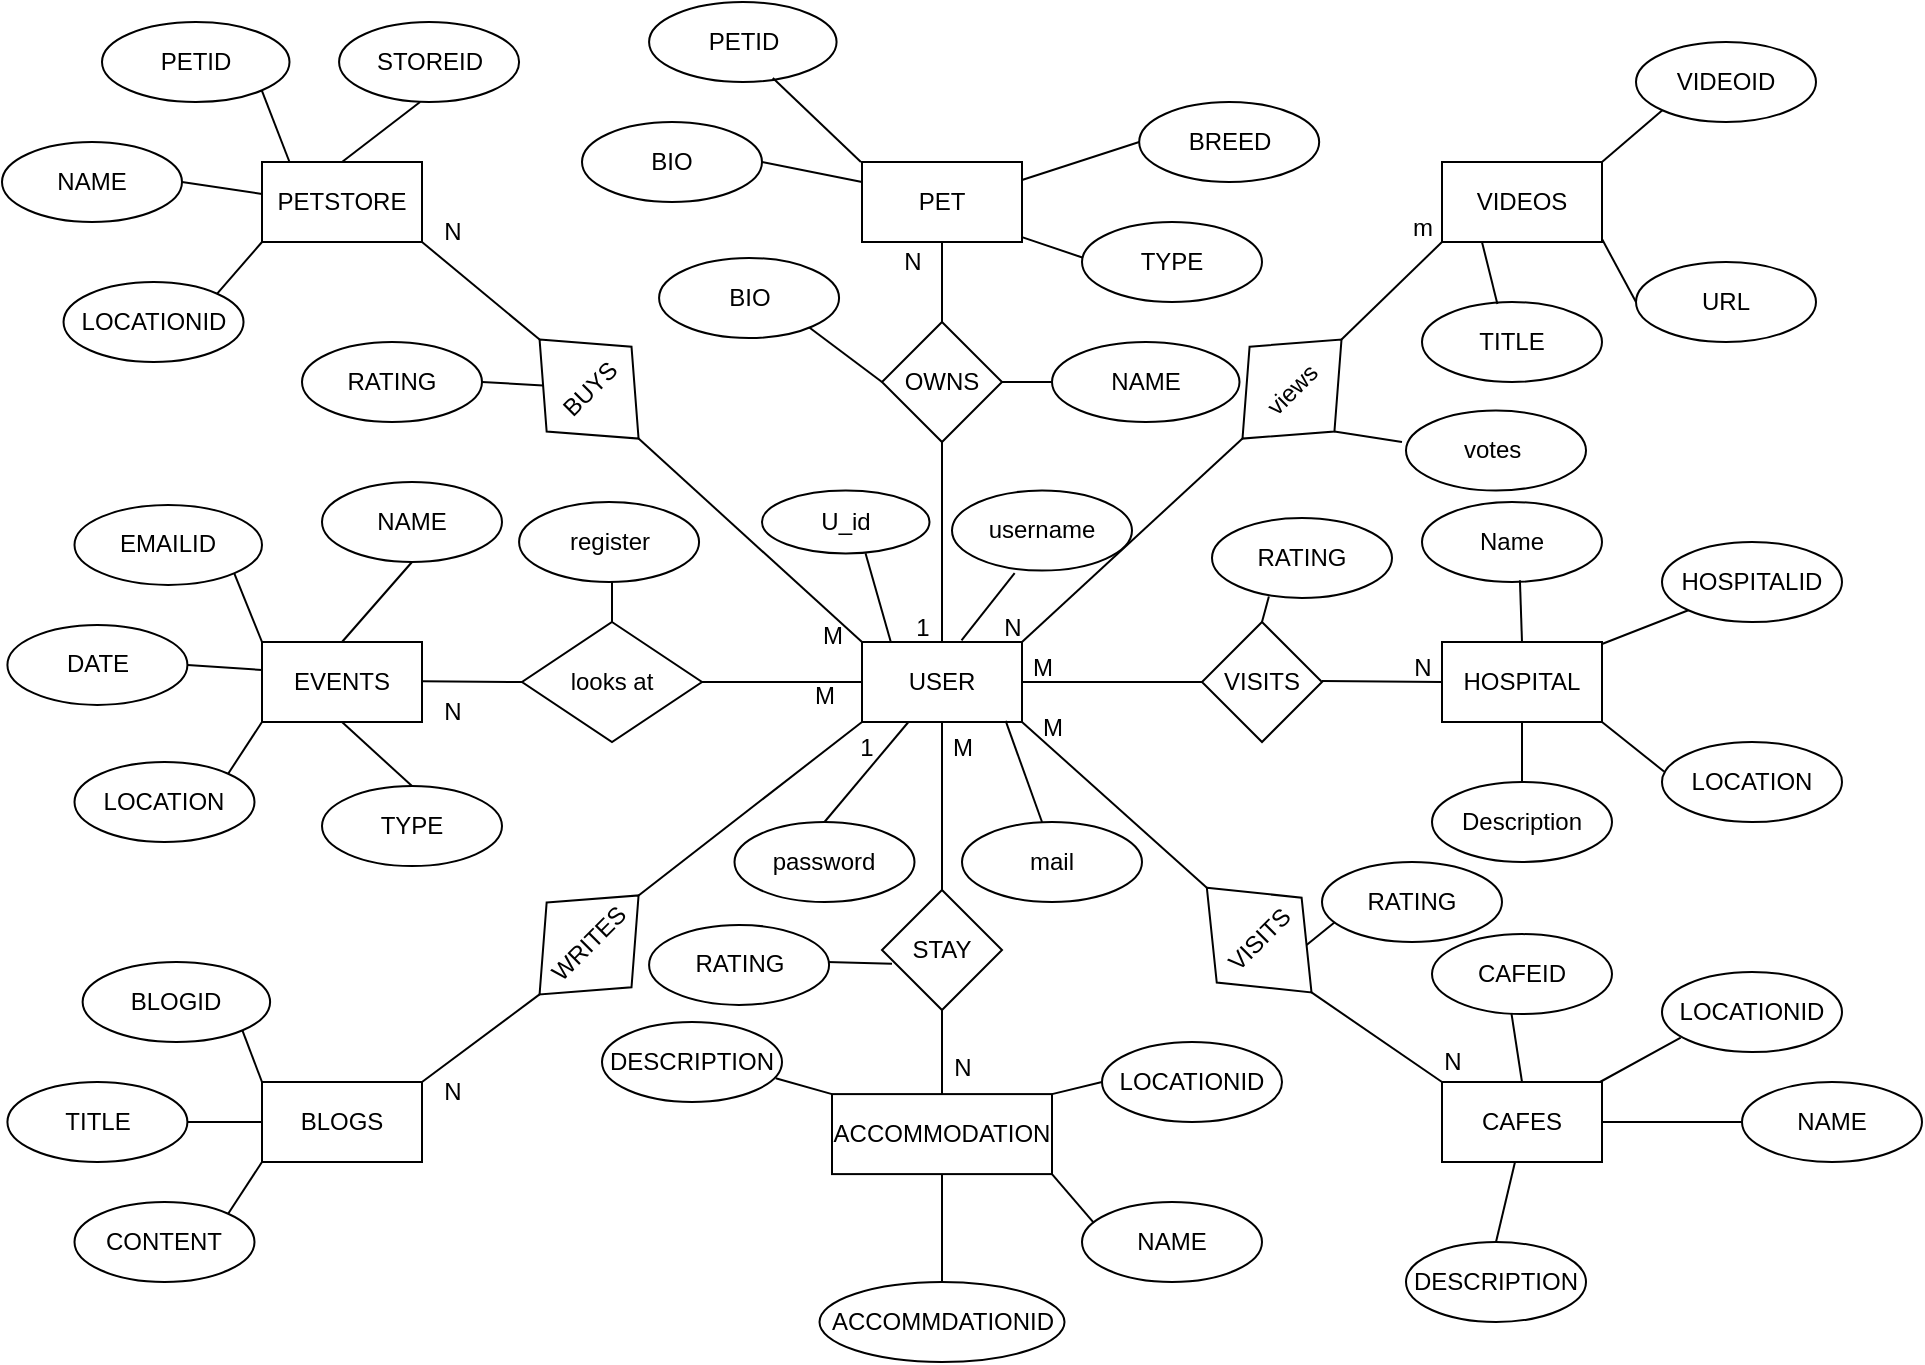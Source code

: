 <mxfile version="23.0.2" type="device">
  <diagram name="Page-1" id="FkYoSr1TKQ3hoMXSStE2">
    <mxGraphModel dx="1290" dy="621" grid="1" gridSize="10" guides="1" tooltips="1" connect="1" arrows="1" fold="1" page="1" pageScale="1" pageWidth="827" pageHeight="1169" math="0" shadow="0">
      <root>
        <mxCell id="0" />
        <mxCell id="1" parent="0" />
        <mxCell id="-RTT7aDzXiRl8rfxtxoK-1" value="USER" style="rounded=0;whiteSpace=wrap;html=1;" parent="1" vertex="1">
          <mxGeometry x="440" y="400" width="80" height="40" as="geometry" />
        </mxCell>
        <mxCell id="2adWbE0rUEFOMJ6LFM2F-12" value="OWNS" style="rhombus;whiteSpace=wrap;html=1;" parent="1" vertex="1">
          <mxGeometry x="450" y="240" width="60" height="60" as="geometry" />
        </mxCell>
        <mxCell id="2adWbE0rUEFOMJ6LFM2F-13" value="views" style="rhombus;whiteSpace=wrap;html=1;rotation=-45;" parent="1" vertex="1">
          <mxGeometry x="620" y="243.54" width="70" height="60" as="geometry" />
        </mxCell>
        <mxCell id="2adWbE0rUEFOMJ6LFM2F-14" value="looks at" style="rhombus;whiteSpace=wrap;html=1;" parent="1" vertex="1">
          <mxGeometry x="270" y="390" width="90" height="60" as="geometry" />
        </mxCell>
        <mxCell id="2adWbE0rUEFOMJ6LFM2F-15" value="STAY" style="rhombus;whiteSpace=wrap;html=1;" parent="1" vertex="1">
          <mxGeometry x="450" y="524" width="60" height="60" as="geometry" />
        </mxCell>
        <mxCell id="2adWbE0rUEFOMJ6LFM2F-16" value="VISITS" style="rhombus;whiteSpace=wrap;html=1;" parent="1" vertex="1">
          <mxGeometry x="610" y="390" width="60" height="60" as="geometry" />
        </mxCell>
        <mxCell id="2adWbE0rUEFOMJ6LFM2F-17" value="WRITES" style="rhombus;whiteSpace=wrap;html=1;rotation=-45;" parent="1" vertex="1">
          <mxGeometry x="268.54" y="521.46" width="70" height="60" as="geometry" />
        </mxCell>
        <mxCell id="2adWbE0rUEFOMJ6LFM2F-18" value="BUYS" style="rhombus;whiteSpace=wrap;html=1;rotation=-45;" parent="1" vertex="1">
          <mxGeometry x="273.54" y="238.54" width="60" height="70" as="geometry" />
        </mxCell>
        <mxCell id="2adWbE0rUEFOMJ6LFM2F-19" value="VISITS" style="rhombus;whiteSpace=wrap;html=1;rotation=-45;" parent="1" vertex="1">
          <mxGeometry x="608.59" y="512.05" width="60" height="74" as="geometry" />
        </mxCell>
        <mxCell id="2adWbE0rUEFOMJ6LFM2F-20" value="EVENTS" style="rounded=0;whiteSpace=wrap;html=1;" parent="1" vertex="1">
          <mxGeometry x="140" y="400" width="80" height="40" as="geometry" />
        </mxCell>
        <mxCell id="2adWbE0rUEFOMJ6LFM2F-21" value="PETSTORE" style="rounded=0;whiteSpace=wrap;html=1;" parent="1" vertex="1">
          <mxGeometry x="140" y="160" width="80" height="40" as="geometry" />
        </mxCell>
        <mxCell id="2adWbE0rUEFOMJ6LFM2F-22" value="PET" style="rounded=0;whiteSpace=wrap;html=1;" parent="1" vertex="1">
          <mxGeometry x="440" y="160" width="80" height="40" as="geometry" />
        </mxCell>
        <mxCell id="2adWbE0rUEFOMJ6LFM2F-23" value="ACCOMMODATION" style="rounded=0;whiteSpace=wrap;html=1;" parent="1" vertex="1">
          <mxGeometry x="425" y="626.05" width="110" height="40" as="geometry" />
        </mxCell>
        <mxCell id="2adWbE0rUEFOMJ6LFM2F-24" value="CAFES" style="rounded=0;whiteSpace=wrap;html=1;" parent="1" vertex="1">
          <mxGeometry x="730" y="620" width="80" height="40" as="geometry" />
        </mxCell>
        <mxCell id="2adWbE0rUEFOMJ6LFM2F-25" value="HOSPITAL" style="rounded=0;whiteSpace=wrap;html=1;" parent="1" vertex="1">
          <mxGeometry x="730" y="400" width="80" height="40" as="geometry" />
        </mxCell>
        <mxCell id="2adWbE0rUEFOMJ6LFM2F-26" value="VIDEOS" style="rounded=0;whiteSpace=wrap;html=1;" parent="1" vertex="1">
          <mxGeometry x="730" y="160" width="80" height="40" as="geometry" />
        </mxCell>
        <mxCell id="2adWbE0rUEFOMJ6LFM2F-27" value="BLOGS" style="rounded=0;whiteSpace=wrap;html=1;" parent="1" vertex="1">
          <mxGeometry x="140" y="620" width="80" height="40" as="geometry" />
        </mxCell>
        <mxCell id="2adWbE0rUEFOMJ6LFM2F-28" value="" style="endArrow=none;html=1;rounded=0;entryX=0;entryY=0.5;entryDx=0;entryDy=0;" parent="1" target="2adWbE0rUEFOMJ6LFM2F-16" edge="1">
          <mxGeometry width="50" height="50" relative="1" as="geometry">
            <mxPoint x="520" y="420" as="sourcePoint" />
            <mxPoint x="570" y="370" as="targetPoint" />
          </mxGeometry>
        </mxCell>
        <mxCell id="2adWbE0rUEFOMJ6LFM2F-30" value="" style="endArrow=none;html=1;rounded=0;" parent="1" edge="1">
          <mxGeometry width="50" height="50" relative="1" as="geometry">
            <mxPoint x="670" y="419.52" as="sourcePoint" />
            <mxPoint x="730" y="420" as="targetPoint" />
          </mxGeometry>
        </mxCell>
        <mxCell id="2adWbE0rUEFOMJ6LFM2F-31" value="" style="endArrow=none;html=1;rounded=0;entryX=0.5;entryY=0;entryDx=0;entryDy=0;exitX=1;exitY=1;exitDx=0;exitDy=0;" parent="1" source="-RTT7aDzXiRl8rfxtxoK-1" target="2adWbE0rUEFOMJ6LFM2F-19" edge="1">
          <mxGeometry width="50" height="50" relative="1" as="geometry">
            <mxPoint x="540" y="440" as="sourcePoint" />
            <mxPoint x="630" y="440" as="targetPoint" />
          </mxGeometry>
        </mxCell>
        <mxCell id="2adWbE0rUEFOMJ6LFM2F-32" value="" style="endArrow=none;html=1;rounded=0;entryX=0;entryY=1;entryDx=0;entryDy=0;exitX=1;exitY=0.5;exitDx=0;exitDy=0;" parent="1" source="2adWbE0rUEFOMJ6LFM2F-17" target="-RTT7aDzXiRl8rfxtxoK-1" edge="1">
          <mxGeometry width="50" height="50" relative="1" as="geometry">
            <mxPoint x="369" y="440" as="sourcePoint" />
            <mxPoint x="459" y="440" as="targetPoint" />
          </mxGeometry>
        </mxCell>
        <mxCell id="2adWbE0rUEFOMJ6LFM2F-33" value="" style="endArrow=none;html=1;rounded=0;entryX=0.5;entryY=1;entryDx=0;entryDy=0;exitX=0.5;exitY=0;exitDx=0;exitDy=0;" parent="1" source="2adWbE0rUEFOMJ6LFM2F-15" target="-RTT7aDzXiRl8rfxtxoK-1" edge="1">
          <mxGeometry width="50" height="50" relative="1" as="geometry">
            <mxPoint x="450" y="480" as="sourcePoint" />
            <mxPoint x="540" y="480" as="targetPoint" />
          </mxGeometry>
        </mxCell>
        <mxCell id="2adWbE0rUEFOMJ6LFM2F-34" value="" style="endArrow=none;html=1;rounded=0;entryX=0;entryY=0.5;entryDx=0;entryDy=0;" parent="1" target="2adWbE0rUEFOMJ6LFM2F-13" edge="1">
          <mxGeometry width="50" height="50" relative="1" as="geometry">
            <mxPoint x="520" y="400" as="sourcePoint" />
            <mxPoint x="610" y="400" as="targetPoint" />
          </mxGeometry>
        </mxCell>
        <mxCell id="2adWbE0rUEFOMJ6LFM2F-35" value="" style="endArrow=none;html=1;rounded=0;entryX=0;entryY=0;entryDx=0;entryDy=0;exitX=0.5;exitY=1;exitDx=0;exitDy=0;" parent="1" source="2adWbE0rUEFOMJ6LFM2F-18" target="-RTT7aDzXiRl8rfxtxoK-1" edge="1">
          <mxGeometry width="50" height="50" relative="1" as="geometry">
            <mxPoint x="324" y="300" as="sourcePoint" />
            <mxPoint x="414" y="300" as="targetPoint" />
          </mxGeometry>
        </mxCell>
        <mxCell id="2adWbE0rUEFOMJ6LFM2F-36" value="" style="endArrow=none;html=1;rounded=0;entryX=0;entryY=0.5;entryDx=0;entryDy=0;" parent="1" target="-RTT7aDzXiRl8rfxtxoK-1" edge="1">
          <mxGeometry width="50" height="50" relative="1" as="geometry">
            <mxPoint x="360" y="420" as="sourcePoint" />
            <mxPoint x="420" y="419.57" as="targetPoint" />
          </mxGeometry>
        </mxCell>
        <mxCell id="2adWbE0rUEFOMJ6LFM2F-37" value="" style="endArrow=none;html=1;rounded=0;entryX=0.5;entryY=0;entryDx=0;entryDy=0;exitX=0.5;exitY=1;exitDx=0;exitDy=0;" parent="1" source="2adWbE0rUEFOMJ6LFM2F-12" target="-RTT7aDzXiRl8rfxtxoK-1" edge="1">
          <mxGeometry width="50" height="50" relative="1" as="geometry">
            <mxPoint x="450" y="340" as="sourcePoint" />
            <mxPoint x="540" y="340" as="targetPoint" />
          </mxGeometry>
        </mxCell>
        <mxCell id="2adWbE0rUEFOMJ6LFM2F-38" value="" style="endArrow=none;html=1;rounded=0;entryX=0;entryY=0.5;entryDx=0;entryDy=0;exitX=1;exitY=0;exitDx=0;exitDy=0;" parent="1" source="2adWbE0rUEFOMJ6LFM2F-27" target="2adWbE0rUEFOMJ6LFM2F-17" edge="1">
          <mxGeometry width="50" height="50" relative="1" as="geometry">
            <mxPoint x="180" y="590" as="sourcePoint" />
            <mxPoint x="270" y="590" as="targetPoint" />
          </mxGeometry>
        </mxCell>
        <mxCell id="2adWbE0rUEFOMJ6LFM2F-39" value="" style="endArrow=none;html=1;rounded=0;entryX=0.5;entryY=0;entryDx=0;entryDy=0;exitX=0.5;exitY=1;exitDx=0;exitDy=0;" parent="1" source="2adWbE0rUEFOMJ6LFM2F-15" target="2adWbE0rUEFOMJ6LFM2F-23" edge="1">
          <mxGeometry width="50" height="50" relative="1" as="geometry">
            <mxPoint x="480" y="589.13" as="sourcePoint" />
            <mxPoint x="570" y="589.13" as="targetPoint" />
          </mxGeometry>
        </mxCell>
        <mxCell id="2adWbE0rUEFOMJ6LFM2F-40" value="" style="endArrow=none;html=1;rounded=0;entryX=0;entryY=0;entryDx=0;entryDy=0;exitX=0.5;exitY=1;exitDx=0;exitDy=0;" parent="1" source="2adWbE0rUEFOMJ6LFM2F-19" target="2adWbE0rUEFOMJ6LFM2F-24" edge="1">
          <mxGeometry width="50" height="50" relative="1" as="geometry">
            <mxPoint x="660" y="600" as="sourcePoint" />
            <mxPoint x="750" y="600" as="targetPoint" />
          </mxGeometry>
        </mxCell>
        <mxCell id="2adWbE0rUEFOMJ6LFM2F-41" value="" style="endArrow=none;html=1;rounded=0;" parent="1" edge="1">
          <mxGeometry width="50" height="50" relative="1" as="geometry">
            <mxPoint x="220" y="419.57" as="sourcePoint" />
            <mxPoint x="270" y="420" as="targetPoint" />
          </mxGeometry>
        </mxCell>
        <mxCell id="2adWbE0rUEFOMJ6LFM2F-42" value="" style="endArrow=none;html=1;rounded=0;entryX=0;entryY=1;entryDx=0;entryDy=0;exitX=1;exitY=0.5;exitDx=0;exitDy=0;" parent="1" source="2adWbE0rUEFOMJ6LFM2F-13" target="2adWbE0rUEFOMJ6LFM2F-26" edge="1">
          <mxGeometry width="50" height="50" relative="1" as="geometry">
            <mxPoint x="670" y="250" as="sourcePoint" />
            <mxPoint x="750" y="250" as="targetPoint" />
          </mxGeometry>
        </mxCell>
        <mxCell id="2adWbE0rUEFOMJ6LFM2F-43" value="" style="endArrow=none;html=1;rounded=0;entryX=0.5;entryY=0;entryDx=0;entryDy=0;exitX=0.5;exitY=1;exitDx=0;exitDy=0;" parent="1" source="2adWbE0rUEFOMJ6LFM2F-22" target="2adWbE0rUEFOMJ6LFM2F-12" edge="1">
          <mxGeometry width="50" height="50" relative="1" as="geometry">
            <mxPoint x="500" y="300" as="sourcePoint" />
            <mxPoint x="590" y="300" as="targetPoint" />
          </mxGeometry>
        </mxCell>
        <mxCell id="2adWbE0rUEFOMJ6LFM2F-44" value="" style="endArrow=none;html=1;rounded=0;entryX=0.5;entryY=0;entryDx=0;entryDy=0;exitX=1;exitY=1;exitDx=0;exitDy=0;" parent="1" source="2adWbE0rUEFOMJ6LFM2F-21" target="2adWbE0rUEFOMJ6LFM2F-18" edge="1">
          <mxGeometry width="50" height="50" relative="1" as="geometry">
            <mxPoint x="340" y="230" as="sourcePoint" />
            <mxPoint x="430" y="230" as="targetPoint" />
          </mxGeometry>
        </mxCell>
        <mxCell id="2adWbE0rUEFOMJ6LFM2F-51" value="NAME" style="ellipse;whiteSpace=wrap;html=1;" parent="1" vertex="1">
          <mxGeometry x="535" y="250" width="93.75" height="40" as="geometry" />
        </mxCell>
        <mxCell id="2adWbE0rUEFOMJ6LFM2F-52" value="PETID" style="ellipse;whiteSpace=wrap;html=1;" parent="1" vertex="1">
          <mxGeometry x="333.54" y="80" width="93.75" height="40" as="geometry" />
        </mxCell>
        <mxCell id="2adWbE0rUEFOMJ6LFM2F-53" value="" style="endArrow=none;html=1;rounded=0;exitX=0.5;exitY=0;exitDx=0;exitDy=0;entryX=0.66;entryY=0.951;entryDx=0;entryDy=0;entryPerimeter=0;" parent="1" target="2adWbE0rUEFOMJ6LFM2F-52" edge="1">
          <mxGeometry width="50" height="50" relative="1" as="geometry">
            <mxPoint x="439.46" y="160" as="sourcePoint" />
            <mxPoint x="439.46" y="100" as="targetPoint" />
          </mxGeometry>
        </mxCell>
        <mxCell id="2adWbE0rUEFOMJ6LFM2F-54" value="TYPE" style="ellipse;whiteSpace=wrap;html=1;" parent="1" vertex="1">
          <mxGeometry x="550" y="190" width="90" height="40" as="geometry" />
        </mxCell>
        <mxCell id="2adWbE0rUEFOMJ6LFM2F-55" value="BIO" style="ellipse;whiteSpace=wrap;html=1;" parent="1" vertex="1">
          <mxGeometry x="300" y="140" width="90" height="40" as="geometry" />
        </mxCell>
        <mxCell id="2adWbE0rUEFOMJ6LFM2F-56" value="BREED" style="ellipse;whiteSpace=wrap;html=1;" parent="1" vertex="1">
          <mxGeometry x="578.59" y="130" width="90" height="40" as="geometry" />
        </mxCell>
        <mxCell id="2adWbE0rUEFOMJ6LFM2F-57" value="" style="endArrow=none;html=1;rounded=0;exitX=1;exitY=0.5;exitDx=0;exitDy=0;entryX=0.382;entryY=1.007;entryDx=0;entryDy=0;entryPerimeter=0;" parent="1" source="2adWbE0rUEFOMJ6LFM2F-55" edge="1">
          <mxGeometry width="50" height="50" relative="1" as="geometry">
            <mxPoint x="410" y="211" as="sourcePoint" />
            <mxPoint x="440" y="170" as="targetPoint" />
          </mxGeometry>
        </mxCell>
        <mxCell id="2adWbE0rUEFOMJ6LFM2F-58" value="" style="endArrow=none;html=1;rounded=0;exitX=0.006;exitY=0.447;exitDx=0;exitDy=0;exitPerimeter=0;entryX=0.75;entryY=1;entryDx=0;entryDy=0;" parent="1" source="2adWbE0rUEFOMJ6LFM2F-54" edge="1">
          <mxGeometry width="50" height="50" relative="1" as="geometry">
            <mxPoint x="536" y="238.54" as="sourcePoint" />
            <mxPoint x="520" y="197.54" as="targetPoint" />
          </mxGeometry>
        </mxCell>
        <mxCell id="2adWbE0rUEFOMJ6LFM2F-59" value="" style="endArrow=none;html=1;rounded=0;exitX=0;exitY=0.5;exitDx=0;exitDy=0;entryX=1;entryY=1;entryDx=0;entryDy=0;" parent="1" source="2adWbE0rUEFOMJ6LFM2F-56" edge="1">
          <mxGeometry width="50" height="50" relative="1" as="geometry">
            <mxPoint x="546" y="180" as="sourcePoint" />
            <mxPoint x="520" y="169" as="targetPoint" />
          </mxGeometry>
        </mxCell>
        <mxCell id="2adWbE0rUEFOMJ6LFM2F-64" value="URL" style="ellipse;whiteSpace=wrap;html=1;" parent="1" vertex="1">
          <mxGeometry x="827" y="210" width="90" height="40" as="geometry" />
        </mxCell>
        <mxCell id="2adWbE0rUEFOMJ6LFM2F-65" value="VIDEOID" style="ellipse;whiteSpace=wrap;html=1;" parent="1" vertex="1">
          <mxGeometry x="827" y="100" width="90" height="40" as="geometry" />
        </mxCell>
        <mxCell id="_bQfAB4FE8FY6_FckcCM-1" value="TITLE" style="ellipse;whiteSpace=wrap;html=1;" parent="1" vertex="1">
          <mxGeometry x="720" y="230" width="90" height="40" as="geometry" />
        </mxCell>
        <mxCell id="_bQfAB4FE8FY6_FckcCM-5" value="" style="endArrow=none;html=1;rounded=0;entryX=0.25;entryY=1;entryDx=0;entryDy=0;exitX=0.419;exitY=0.026;exitDx=0;exitDy=0;exitPerimeter=0;" parent="1" source="_bQfAB4FE8FY6_FckcCM-1" target="2adWbE0rUEFOMJ6LFM2F-26" edge="1">
          <mxGeometry width="50" height="50" relative="1" as="geometry">
            <mxPoint x="790" y="230" as="sourcePoint" />
            <mxPoint x="767" y="200" as="targetPoint" />
          </mxGeometry>
        </mxCell>
        <mxCell id="_bQfAB4FE8FY6_FckcCM-6" value="" style="endArrow=none;html=1;rounded=0;entryX=0.5;entryY=1;entryDx=0;entryDy=0;exitX=0;exitY=0.5;exitDx=0;exitDy=0;" parent="1" source="2adWbE0rUEFOMJ6LFM2F-64" edge="1">
          <mxGeometry width="50" height="50" relative="1" as="geometry">
            <mxPoint x="833" y="228.54" as="sourcePoint" />
            <mxPoint x="810" y="198.54" as="targetPoint" />
          </mxGeometry>
        </mxCell>
        <mxCell id="_bQfAB4FE8FY6_FckcCM-7" value="" style="endArrow=none;html=1;rounded=0;entryX=0.5;entryY=1;entryDx=0;entryDy=0;exitX=0;exitY=1;exitDx=0;exitDy=0;" parent="1" source="2adWbE0rUEFOMJ6LFM2F-65" edge="1">
          <mxGeometry width="50" height="50" relative="1" as="geometry">
            <mxPoint x="833" y="190" as="sourcePoint" />
            <mxPoint x="810" y="160" as="targetPoint" />
          </mxGeometry>
        </mxCell>
        <mxCell id="_bQfAB4FE8FY6_FckcCM-8" value="LOCATION" style="ellipse;whiteSpace=wrap;html=1;" parent="1" vertex="1">
          <mxGeometry x="840" y="450.0" width="90" height="40" as="geometry" />
        </mxCell>
        <mxCell id="_bQfAB4FE8FY6_FckcCM-9" value="Description" style="ellipse;whiteSpace=wrap;html=1;" parent="1" vertex="1">
          <mxGeometry x="725" y="470.0" width="90" height="40" as="geometry" />
        </mxCell>
        <mxCell id="_bQfAB4FE8FY6_FckcCM-10" value="" style="endArrow=none;html=1;rounded=0;entryX=0.5;entryY=1;entryDx=0;entryDy=0;" parent="1" source="_bQfAB4FE8FY6_FckcCM-9" target="2adWbE0rUEFOMJ6LFM2F-25" edge="1">
          <mxGeometry width="50" height="50" relative="1" as="geometry">
            <mxPoint x="747" y="488.0" as="sourcePoint" />
            <mxPoint x="751" y="440.0" as="targetPoint" />
          </mxGeometry>
        </mxCell>
        <mxCell id="_bQfAB4FE8FY6_FckcCM-11" value="Name" style="ellipse;whiteSpace=wrap;html=1;" parent="1" vertex="1">
          <mxGeometry x="720" y="330.0" width="90" height="40" as="geometry" />
        </mxCell>
        <mxCell id="_bQfAB4FE8FY6_FckcCM-12" value="HOSPITALID" style="ellipse;whiteSpace=wrap;html=1;" parent="1" vertex="1">
          <mxGeometry x="840" y="350.0" width="90" height="40" as="geometry" />
        </mxCell>
        <mxCell id="_bQfAB4FE8FY6_FckcCM-14" value="" style="endArrow=none;html=1;rounded=0;entryX=0.544;entryY=0.979;entryDx=0;entryDy=0;entryPerimeter=0;exitX=0.5;exitY=0;exitDx=0;exitDy=0;" parent="1" source="2adWbE0rUEFOMJ6LFM2F-25" target="_bQfAB4FE8FY6_FckcCM-11" edge="1">
          <mxGeometry width="50" height="50" relative="1" as="geometry">
            <mxPoint x="745" y="400" as="sourcePoint" />
            <mxPoint x="795" y="350" as="targetPoint" />
          </mxGeometry>
        </mxCell>
        <mxCell id="_bQfAB4FE8FY6_FckcCM-15" value="" style="endArrow=none;html=1;rounded=0;entryX=0;entryY=1;entryDx=0;entryDy=0;" parent="1" target="_bQfAB4FE8FY6_FckcCM-12" edge="1">
          <mxGeometry width="50" height="50" relative="1" as="geometry">
            <mxPoint x="810" y="401" as="sourcePoint" />
            <mxPoint x="804" y="360" as="targetPoint" />
          </mxGeometry>
        </mxCell>
        <mxCell id="_bQfAB4FE8FY6_FckcCM-16" value="" style="endArrow=none;html=1;rounded=0;entryX=0.544;entryY=0.979;entryDx=0;entryDy=0;entryPerimeter=0;exitX=0.011;exitY=0.368;exitDx=0;exitDy=0;exitPerimeter=0;" parent="1" source="_bQfAB4FE8FY6_FckcCM-8" edge="1">
          <mxGeometry width="50" height="50" relative="1" as="geometry">
            <mxPoint x="816" y="481" as="sourcePoint" />
            <mxPoint x="810" y="440" as="targetPoint" />
          </mxGeometry>
        </mxCell>
        <mxCell id="_bQfAB4FE8FY6_FckcCM-19" value="DESCRIPTION" style="ellipse;whiteSpace=wrap;html=1;" parent="1" vertex="1">
          <mxGeometry x="712" y="700.0" width="90" height="40" as="geometry" />
        </mxCell>
        <mxCell id="_bQfAB4FE8FY6_FckcCM-20" value="LOCATIONID" style="ellipse;whiteSpace=wrap;html=1;" parent="1" vertex="1">
          <mxGeometry x="840" y="565.0" width="90" height="40" as="geometry" />
        </mxCell>
        <mxCell id="_bQfAB4FE8FY6_FckcCM-21" value="CAFEID" style="ellipse;whiteSpace=wrap;html=1;" parent="1" vertex="1">
          <mxGeometry x="725" y="546.05" width="90" height="40" as="geometry" />
        </mxCell>
        <mxCell id="_bQfAB4FE8FY6_FckcCM-22" value="NAME" style="ellipse;whiteSpace=wrap;html=1;" parent="1" vertex="1">
          <mxGeometry x="880" y="620.0" width="90" height="40" as="geometry" />
        </mxCell>
        <mxCell id="_bQfAB4FE8FY6_FckcCM-23" value="" style="endArrow=none;html=1;rounded=0;entryX=1;entryY=0.5;entryDx=0;entryDy=0;exitX=0;exitY=0.5;exitDx=0;exitDy=0;" parent="1" source="_bQfAB4FE8FY6_FckcCM-22" target="2adWbE0rUEFOMJ6LFM2F-24" edge="1">
          <mxGeometry width="50" height="50" relative="1" as="geometry">
            <mxPoint x="840" y="660" as="sourcePoint" />
            <mxPoint x="809" y="635" as="targetPoint" />
          </mxGeometry>
        </mxCell>
        <mxCell id="_bQfAB4FE8FY6_FckcCM-24" value="" style="endArrow=none;html=1;rounded=0;entryX=0.544;entryY=0.979;entryDx=0;entryDy=0;entryPerimeter=0;exitX=0.104;exitY=0.821;exitDx=0;exitDy=0;exitPerimeter=0;" parent="1" source="_bQfAB4FE8FY6_FckcCM-20" edge="1">
          <mxGeometry width="50" height="50" relative="1" as="geometry">
            <mxPoint x="840" y="645" as="sourcePoint" />
            <mxPoint x="809" y="620" as="targetPoint" />
          </mxGeometry>
        </mxCell>
        <mxCell id="_bQfAB4FE8FY6_FckcCM-26" value="" style="endArrow=none;html=1;rounded=0;entryX=0.441;entryY=0.986;entryDx=0;entryDy=0;entryPerimeter=0;exitX=0.5;exitY=0;exitDx=0;exitDy=0;" parent="1" source="2adWbE0rUEFOMJ6LFM2F-24" target="_bQfAB4FE8FY6_FckcCM-21" edge="1">
          <mxGeometry width="50" height="50" relative="1" as="geometry">
            <mxPoint x="802" y="611.05" as="sourcePoint" />
            <mxPoint x="771" y="586.05" as="targetPoint" />
          </mxGeometry>
        </mxCell>
        <mxCell id="_bQfAB4FE8FY6_FckcCM-27" value="" style="endArrow=none;html=1;rounded=0;entryX=0.544;entryY=0.979;entryDx=0;entryDy=0;entryPerimeter=0;exitX=0.5;exitY=0;exitDx=0;exitDy=0;" parent="1" source="_bQfAB4FE8FY6_FckcCM-19" edge="1">
          <mxGeometry width="50" height="50" relative="1" as="geometry">
            <mxPoint x="797.5" y="685" as="sourcePoint" />
            <mxPoint x="766.5" y="660" as="targetPoint" />
          </mxGeometry>
        </mxCell>
        <mxCell id="_bQfAB4FE8FY6_FckcCM-28" value="ACCOMMDATIONID" style="ellipse;whiteSpace=wrap;html=1;" parent="1" vertex="1">
          <mxGeometry x="418.75" y="720" width="122.5" height="40" as="geometry" />
        </mxCell>
        <mxCell id="_bQfAB4FE8FY6_FckcCM-29" value="LOCATIONID" style="ellipse;whiteSpace=wrap;html=1;" parent="1" vertex="1">
          <mxGeometry x="560" y="600.0" width="90" height="40" as="geometry" />
        </mxCell>
        <mxCell id="_bQfAB4FE8FY6_FckcCM-30" value="NAME" style="ellipse;whiteSpace=wrap;html=1;" parent="1" vertex="1">
          <mxGeometry x="550" y="680.0" width="90" height="40" as="geometry" />
        </mxCell>
        <mxCell id="_bQfAB4FE8FY6_FckcCM-31" value="" style="endArrow=none;html=1;rounded=0;entryX=0.5;entryY=1;entryDx=0;entryDy=0;exitX=0.5;exitY=0;exitDx=0;exitDy=0;" parent="1" source="_bQfAB4FE8FY6_FckcCM-28" target="2adWbE0rUEFOMJ6LFM2F-23" edge="1">
          <mxGeometry width="50" height="50" relative="1" as="geometry">
            <mxPoint x="520" y="710" as="sourcePoint" />
            <mxPoint x="471" y="755" as="targetPoint" />
          </mxGeometry>
        </mxCell>
        <mxCell id="_bQfAB4FE8FY6_FckcCM-32" value="" style="endArrow=none;html=1;rounded=0;entryX=1;entryY=1;entryDx=0;entryDy=0;exitX=0.066;exitY=0.262;exitDx=0;exitDy=0;exitPerimeter=0;" parent="1" source="_bQfAB4FE8FY6_FckcCM-30" target="2adWbE0rUEFOMJ6LFM2F-23" edge="1">
          <mxGeometry width="50" height="50" relative="1" as="geometry">
            <mxPoint x="570" y="650" as="sourcePoint" />
            <mxPoint x="470" y="735" as="targetPoint" />
          </mxGeometry>
        </mxCell>
        <mxCell id="_bQfAB4FE8FY6_FckcCM-33" value="" style="endArrow=none;html=1;rounded=0;entryX=1;entryY=0;entryDx=0;entryDy=0;exitX=0.071;exitY=0.446;exitDx=0;exitDy=0;exitPerimeter=0;" parent="1" edge="1">
          <mxGeometry width="50" height="50" relative="1" as="geometry">
            <mxPoint x="455" y="560.93" as="sourcePoint" />
            <mxPoint x="422.489" y="559.996" as="targetPoint" />
          </mxGeometry>
        </mxCell>
        <mxCell id="_bQfAB4FE8FY6_FckcCM-34" value="RATING" style="ellipse;whiteSpace=wrap;html=1;" parent="1" vertex="1">
          <mxGeometry x="333.54" y="541.46" width="90" height="40" as="geometry" />
        </mxCell>
        <mxCell id="_bQfAB4FE8FY6_FckcCM-35" value="DESCRIPTION" style="ellipse;whiteSpace=wrap;html=1;" parent="1" vertex="1">
          <mxGeometry x="310" y="590" width="90" height="40" as="geometry" />
        </mxCell>
        <mxCell id="_bQfAB4FE8FY6_FckcCM-36" value="" style="endArrow=none;html=1;rounded=0;exitX=0;exitY=0;exitDx=0;exitDy=0;entryX=0.965;entryY=0.703;entryDx=0;entryDy=0;entryPerimeter=0;" parent="1" source="2adWbE0rUEFOMJ6LFM2F-23" target="_bQfAB4FE8FY6_FckcCM-35" edge="1">
          <mxGeometry width="50" height="50" relative="1" as="geometry">
            <mxPoint x="440" y="610" as="sourcePoint" />
            <mxPoint x="490" y="560" as="targetPoint" />
          </mxGeometry>
        </mxCell>
        <mxCell id="_bQfAB4FE8FY6_FckcCM-37" value="" style="endArrow=none;html=1;rounded=0;exitX=1;exitY=0;exitDx=0;exitDy=0;entryX=0;entryY=0.5;entryDx=0;entryDy=0;" parent="1" source="2adWbE0rUEFOMJ6LFM2F-23" target="_bQfAB4FE8FY6_FckcCM-29" edge="1">
          <mxGeometry width="50" height="50" relative="1" as="geometry">
            <mxPoint x="440" y="610" as="sourcePoint" />
            <mxPoint x="490" y="560" as="targetPoint" />
          </mxGeometry>
        </mxCell>
        <mxCell id="_bQfAB4FE8FY6_FckcCM-40" value="PETID" style="ellipse;whiteSpace=wrap;html=1;" parent="1" vertex="1">
          <mxGeometry x="60.0" y="90" width="93.75" height="40" as="geometry" />
        </mxCell>
        <mxCell id="_bQfAB4FE8FY6_FckcCM-41" value="NAME" style="ellipse;whiteSpace=wrap;html=1;" parent="1" vertex="1">
          <mxGeometry x="10" y="150" width="90" height="40" as="geometry" />
        </mxCell>
        <mxCell id="_bQfAB4FE8FY6_FckcCM-42" value="LOCATIONID" style="ellipse;whiteSpace=wrap;html=1;" parent="1" vertex="1">
          <mxGeometry x="40.77" y="220" width="90" height="40" as="geometry" />
        </mxCell>
        <mxCell id="_bQfAB4FE8FY6_FckcCM-43" value="EMAILID" style="ellipse;whiteSpace=wrap;html=1;" parent="1" vertex="1">
          <mxGeometry x="46.25" y="331.46" width="93.75" height="40" as="geometry" />
        </mxCell>
        <mxCell id="_bQfAB4FE8FY6_FckcCM-44" value="DATE" style="ellipse;whiteSpace=wrap;html=1;" parent="1" vertex="1">
          <mxGeometry x="12.71" y="391.46" width="90" height="40" as="geometry" />
        </mxCell>
        <mxCell id="_bQfAB4FE8FY6_FckcCM-45" value="LOCATION" style="ellipse;whiteSpace=wrap;html=1;" parent="1" vertex="1">
          <mxGeometry x="46.25" y="460.0" width="90" height="40" as="geometry" />
        </mxCell>
        <mxCell id="_bQfAB4FE8FY6_FckcCM-46" value="BLOGID" style="ellipse;whiteSpace=wrap;html=1;" parent="1" vertex="1">
          <mxGeometry x="50.31" y="560" width="93.75" height="40" as="geometry" />
        </mxCell>
        <mxCell id="_bQfAB4FE8FY6_FckcCM-47" value="TITLE" style="ellipse;whiteSpace=wrap;html=1;" parent="1" vertex="1">
          <mxGeometry x="12.71" y="620" width="90" height="40" as="geometry" />
        </mxCell>
        <mxCell id="_bQfAB4FE8FY6_FckcCM-48" value="CONTENT" style="ellipse;whiteSpace=wrap;html=1;" parent="1" vertex="1">
          <mxGeometry x="46.25" y="680" width="90" height="40" as="geometry" />
        </mxCell>
        <mxCell id="_bQfAB4FE8FY6_FckcCM-49" value="" style="endArrow=none;html=1;rounded=0;entryX=1;entryY=0;entryDx=0;entryDy=0;exitX=1;exitY=1;exitDx=0;exitDy=0;" parent="1" target="_bQfAB4FE8FY6_FckcCM-42" edge="1">
          <mxGeometry width="50" height="50" relative="1" as="geometry">
            <mxPoint x="140" y="200" as="sourcePoint" />
            <mxPoint x="199" y="249" as="targetPoint" />
          </mxGeometry>
        </mxCell>
        <mxCell id="_bQfAB4FE8FY6_FckcCM-50" value="" style="endArrow=none;html=1;rounded=0;entryX=1;entryY=0.5;entryDx=0;entryDy=0;exitX=1;exitY=1;exitDx=0;exitDy=0;" parent="1" target="_bQfAB4FE8FY6_FckcCM-41" edge="1">
          <mxGeometry width="50" height="50" relative="1" as="geometry">
            <mxPoint x="140" y="176" as="sourcePoint" />
            <mxPoint x="121" y="190" as="targetPoint" />
          </mxGeometry>
        </mxCell>
        <mxCell id="_bQfAB4FE8FY6_FckcCM-51" value="" style="endArrow=none;html=1;rounded=0;entryX=1;entryY=1;entryDx=0;entryDy=0;exitX=1;exitY=1;exitDx=0;exitDy=0;" parent="1" target="_bQfAB4FE8FY6_FckcCM-40" edge="1">
          <mxGeometry width="50" height="50" relative="1" as="geometry">
            <mxPoint x="153.75" y="160" as="sourcePoint" />
            <mxPoint x="120.75" y="154" as="targetPoint" />
          </mxGeometry>
        </mxCell>
        <mxCell id="_bQfAB4FE8FY6_FckcCM-52" value="RATING" style="ellipse;whiteSpace=wrap;html=1;" parent="1" vertex="1">
          <mxGeometry x="160" y="250.0" width="90" height="40" as="geometry" />
        </mxCell>
        <mxCell id="_bQfAB4FE8FY6_FckcCM-53" value="" style="endArrow=none;html=1;rounded=0;entryX=1;entryY=0.5;entryDx=0;entryDy=0;exitX=0;exitY=0;exitDx=0;exitDy=0;" parent="1" source="2adWbE0rUEFOMJ6LFM2F-18" target="_bQfAB4FE8FY6_FckcCM-52" edge="1">
          <mxGeometry width="50" height="50" relative="1" as="geometry">
            <mxPoint x="199.23" y="200" as="sourcePoint" />
            <mxPoint x="258.23" y="249" as="targetPoint" />
          </mxGeometry>
        </mxCell>
        <mxCell id="_bQfAB4FE8FY6_FckcCM-54" value="STOREID" style="ellipse;whiteSpace=wrap;html=1;" parent="1" vertex="1">
          <mxGeometry x="178.54" y="90" width="90" height="40" as="geometry" />
        </mxCell>
        <mxCell id="_bQfAB4FE8FY6_FckcCM-55" value="" style="endArrow=none;html=1;rounded=0;entryX=0.5;entryY=0;entryDx=0;entryDy=0;exitX=0.5;exitY=1;exitDx=0;exitDy=0;" parent="1" target="2adWbE0rUEFOMJ6LFM2F-21" edge="1">
          <mxGeometry width="50" height="50" relative="1" as="geometry">
            <mxPoint x="219.04" y="130" as="sourcePoint" />
            <mxPoint x="228.04" y="169" as="targetPoint" />
          </mxGeometry>
        </mxCell>
        <mxCell id="_bQfAB4FE8FY6_FckcCM-56" value="" style="endArrow=none;html=1;rounded=0;entryX=0.5;entryY=0;entryDx=0;entryDy=0;exitX=0.5;exitY=1;exitDx=0;exitDy=0;" parent="1" source="_bQfAB4FE8FY6_FckcCM-60" target="2adWbE0rUEFOMJ6LFM2F-20" edge="1">
          <mxGeometry width="50" height="50" relative="1" as="geometry">
            <mxPoint x="200.56" y="364" as="sourcePoint" />
            <mxPoint x="177.56" y="390" as="targetPoint" />
          </mxGeometry>
        </mxCell>
        <mxCell id="_bQfAB4FE8FY6_FckcCM-57" value="" style="endArrow=none;html=1;rounded=0;entryX=1;entryY=0;entryDx=0;entryDy=0;exitX=1;exitY=1;exitDx=0;exitDy=0;" parent="1" source="_bQfAB4FE8FY6_FckcCM-43" edge="1">
          <mxGeometry width="50" height="50" relative="1" as="geometry">
            <mxPoint x="163" y="374" as="sourcePoint" />
            <mxPoint x="140" y="400" as="targetPoint" />
          </mxGeometry>
        </mxCell>
        <mxCell id="_bQfAB4FE8FY6_FckcCM-58" value="" style="endArrow=none;html=1;rounded=0;entryX=1;entryY=0;entryDx=0;entryDy=0;exitX=1;exitY=1;exitDx=0;exitDy=0;" parent="1" target="_bQfAB4FE8FY6_FckcCM-45" edge="1">
          <mxGeometry width="50" height="50" relative="1" as="geometry">
            <mxPoint x="140" y="440" as="sourcePoint" />
            <mxPoint x="117" y="466" as="targetPoint" />
          </mxGeometry>
        </mxCell>
        <mxCell id="_bQfAB4FE8FY6_FckcCM-59" value="" style="endArrow=none;html=1;rounded=0;entryX=1;entryY=0.5;entryDx=0;entryDy=0;exitX=1;exitY=1;exitDx=0;exitDy=0;" parent="1" target="_bQfAB4FE8FY6_FckcCM-44" edge="1">
          <mxGeometry width="50" height="50" relative="1" as="geometry">
            <mxPoint x="140" y="414" as="sourcePoint" />
            <mxPoint x="117" y="440" as="targetPoint" />
          </mxGeometry>
        </mxCell>
        <mxCell id="_bQfAB4FE8FY6_FckcCM-60" value="NAME" style="ellipse;whiteSpace=wrap;html=1;" parent="1" vertex="1">
          <mxGeometry x="170" y="320" width="90" height="40" as="geometry" />
        </mxCell>
        <mxCell id="_bQfAB4FE8FY6_FckcCM-61" value="TYPE" style="ellipse;whiteSpace=wrap;html=1;" parent="1" vertex="1">
          <mxGeometry x="170" y="472.05" width="90" height="40" as="geometry" />
        </mxCell>
        <mxCell id="_bQfAB4FE8FY6_FckcCM-62" value="" style="endArrow=none;html=1;rounded=0;entryX=0.5;entryY=0;entryDx=0;entryDy=0;exitX=0.5;exitY=1;exitDx=0;exitDy=0;" parent="1" source="2adWbE0rUEFOMJ6LFM2F-20" target="_bQfAB4FE8FY6_FckcCM-61" edge="1">
          <mxGeometry width="50" height="50" relative="1" as="geometry">
            <mxPoint x="150" y="450" as="sourcePoint" />
            <mxPoint x="133" y="476" as="targetPoint" />
          </mxGeometry>
        </mxCell>
        <mxCell id="_bQfAB4FE8FY6_FckcCM-65" value="" style="endArrow=none;html=1;rounded=0;exitX=0;exitY=0.5;exitDx=0;exitDy=0;entryX=1;entryY=0.5;entryDx=0;entryDy=0;" parent="1" source="2adWbE0rUEFOMJ6LFM2F-27" target="_bQfAB4FE8FY6_FckcCM-47" edge="1">
          <mxGeometry width="50" height="50" relative="1" as="geometry">
            <mxPoint x="110" y="610" as="sourcePoint" />
            <mxPoint x="160" y="560" as="targetPoint" />
          </mxGeometry>
        </mxCell>
        <mxCell id="_bQfAB4FE8FY6_FckcCM-67" value="" style="endArrow=none;html=1;rounded=0;exitX=0;exitY=0;exitDx=0;exitDy=0;entryX=1;entryY=1;entryDx=0;entryDy=0;" parent="1" source="2adWbE0rUEFOMJ6LFM2F-27" target="_bQfAB4FE8FY6_FckcCM-46" edge="1">
          <mxGeometry width="50" height="50" relative="1" as="geometry">
            <mxPoint x="160" y="660" as="sourcePoint" />
            <mxPoint x="123" y="660" as="targetPoint" />
          </mxGeometry>
        </mxCell>
        <mxCell id="_bQfAB4FE8FY6_FckcCM-68" value="" style="endArrow=none;html=1;rounded=0;entryX=1;entryY=0;entryDx=0;entryDy=0;exitX=0;exitY=1;exitDx=0;exitDy=0;" parent="1" source="2adWbE0rUEFOMJ6LFM2F-27" target="_bQfAB4FE8FY6_FckcCM-48" edge="1">
          <mxGeometry width="50" height="50" relative="1" as="geometry">
            <mxPoint x="170" y="670" as="sourcePoint" />
            <mxPoint x="133" y="670" as="targetPoint" />
          </mxGeometry>
        </mxCell>
        <mxCell id="_bQfAB4FE8FY6_FckcCM-74" value="1" style="text;html=1;align=center;verticalAlign=middle;resizable=0;points=[];autosize=1;strokeColor=none;fillColor=none;" parent="1" vertex="1">
          <mxGeometry x="455" y="378" width="30" height="30" as="geometry" />
        </mxCell>
        <mxCell id="_bQfAB4FE8FY6_FckcCM-75" value="N" style="text;html=1;align=center;verticalAlign=middle;resizable=0;points=[];autosize=1;strokeColor=none;fillColor=none;" parent="1" vertex="1">
          <mxGeometry x="450" y="195" width="30" height="30" as="geometry" />
        </mxCell>
        <mxCell id="_bQfAB4FE8FY6_FckcCM-76" value="N" style="text;html=1;align=center;verticalAlign=middle;resizable=0;points=[];autosize=1;strokeColor=none;fillColor=none;" parent="1" vertex="1">
          <mxGeometry x="500" y="378" width="30" height="30" as="geometry" />
        </mxCell>
        <mxCell id="_bQfAB4FE8FY6_FckcCM-78" value="M" style="text;html=1;align=center;verticalAlign=middle;resizable=0;points=[];autosize=1;strokeColor=none;fillColor=none;" parent="1" vertex="1">
          <mxGeometry x="515" y="398" width="30" height="30" as="geometry" />
        </mxCell>
        <mxCell id="_bQfAB4FE8FY6_FckcCM-79" value="N" style="text;html=1;align=center;verticalAlign=middle;resizable=0;points=[];autosize=1;strokeColor=none;fillColor=none;" parent="1" vertex="1">
          <mxGeometry x="705" y="398" width="30" height="30" as="geometry" />
        </mxCell>
        <mxCell id="_bQfAB4FE8FY6_FckcCM-80" value="M" style="text;html=1;align=center;verticalAlign=middle;resizable=0;points=[];autosize=1;strokeColor=none;fillColor=none;" parent="1" vertex="1">
          <mxGeometry x="520" y="428" width="30" height="30" as="geometry" />
        </mxCell>
        <mxCell id="_bQfAB4FE8FY6_FckcCM-81" value="N" style="text;html=1;align=center;verticalAlign=middle;resizable=0;points=[];autosize=1;strokeColor=none;fillColor=none;" parent="1" vertex="1">
          <mxGeometry x="720" y="595" width="30" height="30" as="geometry" />
        </mxCell>
        <mxCell id="_bQfAB4FE8FY6_FckcCM-82" value="M" style="text;html=1;align=center;verticalAlign=middle;resizable=0;points=[];autosize=1;strokeColor=none;fillColor=none;" parent="1" vertex="1">
          <mxGeometry x="475" y="438" width="30" height="30" as="geometry" />
        </mxCell>
        <mxCell id="_bQfAB4FE8FY6_FckcCM-83" value="N" style="text;html=1;align=center;verticalAlign=middle;resizable=0;points=[];autosize=1;strokeColor=none;fillColor=none;" parent="1" vertex="1">
          <mxGeometry x="475" y="598" width="30" height="30" as="geometry" />
        </mxCell>
        <mxCell id="_bQfAB4FE8FY6_FckcCM-84" value="1" style="text;html=1;align=center;verticalAlign=middle;resizable=0;points=[];autosize=1;strokeColor=none;fillColor=none;" parent="1" vertex="1">
          <mxGeometry x="427.29" y="438" width="30" height="30" as="geometry" />
        </mxCell>
        <mxCell id="_bQfAB4FE8FY6_FckcCM-86" value="M" style="text;html=1;align=center;verticalAlign=middle;resizable=0;points=[];autosize=1;strokeColor=none;fillColor=none;" parent="1" vertex="1">
          <mxGeometry x="406.25" y="412.05" width="30" height="30" as="geometry" />
        </mxCell>
        <mxCell id="_bQfAB4FE8FY6_FckcCM-87" value="M" style="text;html=1;align=center;verticalAlign=middle;resizable=0;points=[];autosize=1;strokeColor=none;fillColor=none;" parent="1" vertex="1">
          <mxGeometry x="410" y="382.05" width="30" height="30" as="geometry" />
        </mxCell>
        <mxCell id="_bQfAB4FE8FY6_FckcCM-88" value="N" style="text;html=1;align=center;verticalAlign=middle;resizable=0;points=[];autosize=1;strokeColor=none;fillColor=none;" parent="1" vertex="1">
          <mxGeometry x="220" y="610" width="30" height="30" as="geometry" />
        </mxCell>
        <mxCell id="_bQfAB4FE8FY6_FckcCM-89" value="N" style="text;html=1;align=center;verticalAlign=middle;resizable=0;points=[];autosize=1;strokeColor=none;fillColor=none;" parent="1" vertex="1">
          <mxGeometry x="220" y="420" width="30" height="30" as="geometry" />
        </mxCell>
        <mxCell id="_bQfAB4FE8FY6_FckcCM-90" value="N" style="text;html=1;align=center;verticalAlign=middle;resizable=0;points=[];autosize=1;strokeColor=none;fillColor=none;" parent="1" vertex="1">
          <mxGeometry x="220" y="180" width="30" height="30" as="geometry" />
        </mxCell>
        <mxCell id="9xfrjp00NwnyjT96S__e-2" value="U_id" style="ellipse;whiteSpace=wrap;html=1;" parent="1" vertex="1">
          <mxGeometry x="390" y="324.27" width="83.75" height="31.46" as="geometry" />
        </mxCell>
        <mxCell id="9xfrjp00NwnyjT96S__e-3" value="username" style="ellipse;whiteSpace=wrap;html=1;" parent="1" vertex="1">
          <mxGeometry x="485" y="324.27" width="90" height="40" as="geometry" />
        </mxCell>
        <mxCell id="9xfrjp00NwnyjT96S__e-4" value="password" style="ellipse;whiteSpace=wrap;html=1;" parent="1" vertex="1">
          <mxGeometry x="376.25" y="490.0" width="90" height="40" as="geometry" />
        </mxCell>
        <mxCell id="9xfrjp00NwnyjT96S__e-5" value="mail" style="ellipse;whiteSpace=wrap;html=1;" parent="1" vertex="1">
          <mxGeometry x="490" y="490.0" width="90" height="40" as="geometry" />
        </mxCell>
        <mxCell id="9xfrjp00NwnyjT96S__e-9" value="" style="endArrow=none;html=1;rounded=0;entryX=0.348;entryY=1.031;entryDx=0;entryDy=0;entryPerimeter=0;exitX=0.622;exitY=-0.021;exitDx=0;exitDy=0;exitPerimeter=0;" parent="1" source="-RTT7aDzXiRl8rfxtxoK-1" target="9xfrjp00NwnyjT96S__e-3" edge="1">
          <mxGeometry width="50" height="50" relative="1" as="geometry">
            <mxPoint x="491.25" y="391.46" as="sourcePoint" />
            <mxPoint x="541.25" y="341.46" as="targetPoint" />
          </mxGeometry>
        </mxCell>
        <mxCell id="9xfrjp00NwnyjT96S__e-10" value="" style="endArrow=none;html=1;rounded=0;exitX=0.618;exitY=0.995;exitDx=0;exitDy=0;exitPerimeter=0;entryX=0.181;entryY=0.007;entryDx=0;entryDy=0;entryPerimeter=0;" parent="1" source="9xfrjp00NwnyjT96S__e-2" target="-RTT7aDzXiRl8rfxtxoK-1" edge="1">
          <mxGeometry width="50" height="50" relative="1" as="geometry">
            <mxPoint x="440" y="390" as="sourcePoint" />
            <mxPoint x="490" y="340" as="targetPoint" />
          </mxGeometry>
        </mxCell>
        <mxCell id="9xfrjp00NwnyjT96S__e-11" value="" style="endArrow=none;html=1;rounded=0;exitX=0.5;exitY=0;exitDx=0;exitDy=0;entryX=0.898;entryY=0.986;entryDx=0;entryDy=0;entryPerimeter=0;" parent="1" target="-RTT7aDzXiRl8rfxtxoK-1" edge="1">
          <mxGeometry width="50" height="50" relative="1" as="geometry">
            <mxPoint x="530" y="490" as="sourcePoint" />
            <mxPoint x="573.59" y="440" as="targetPoint" />
          </mxGeometry>
        </mxCell>
        <mxCell id="9xfrjp00NwnyjT96S__e-12" value="" style="endArrow=none;html=1;rounded=0;exitX=0.5;exitY=0;exitDx=0;exitDy=0;" parent="1" source="9xfrjp00NwnyjT96S__e-4" target="-RTT7aDzXiRl8rfxtxoK-1" edge="1">
          <mxGeometry width="50" height="50" relative="1" as="geometry">
            <mxPoint x="490" y="520" as="sourcePoint" />
            <mxPoint x="540" y="470" as="targetPoint" />
          </mxGeometry>
        </mxCell>
        <mxCell id="9xfrjp00NwnyjT96S__e-14" value="m" style="text;html=1;align=center;verticalAlign=middle;resizable=0;points=[];autosize=1;strokeColor=none;fillColor=none;" parent="1" vertex="1">
          <mxGeometry x="705" y="178" width="30" height="30" as="geometry" />
        </mxCell>
        <mxCell id="9xfrjp00NwnyjT96S__e-17" value="" style="endArrow=none;html=1;rounded=0;exitX=1;exitY=1;exitDx=0;exitDy=0;entryX=0.074;entryY=0.748;entryDx=0;entryDy=0;entryPerimeter=0;" parent="1" source="2adWbE0rUEFOMJ6LFM2F-19" target="9xfrjp00NwnyjT96S__e-18" edge="1">
          <mxGeometry width="50" height="50" relative="1" as="geometry">
            <mxPoint x="618" y="561.98" as="sourcePoint" />
            <mxPoint x="675" y="543" as="targetPoint" />
          </mxGeometry>
        </mxCell>
        <mxCell id="9xfrjp00NwnyjT96S__e-18" value="RATING" style="ellipse;whiteSpace=wrap;html=1;" parent="1" vertex="1">
          <mxGeometry x="670" y="510.0" width="90" height="40" as="geometry" />
        </mxCell>
        <mxCell id="9xfrjp00NwnyjT96S__e-20" value="RATING" style="ellipse;whiteSpace=wrap;html=1;" parent="1" vertex="1">
          <mxGeometry x="615" y="338.0" width="90" height="40" as="geometry" />
        </mxCell>
        <mxCell id="9xfrjp00NwnyjT96S__e-21" value="" style="endArrow=none;html=1;rounded=0;exitX=0.5;exitY=0;exitDx=0;exitDy=0;entryX=0.316;entryY=0.982;entryDx=0;entryDy=0;entryPerimeter=0;" parent="1" source="2adWbE0rUEFOMJ6LFM2F-16" target="9xfrjp00NwnyjT96S__e-20" edge="1">
          <mxGeometry width="50" height="50" relative="1" as="geometry">
            <mxPoint x="550" y="480" as="sourcePoint" />
            <mxPoint x="640" y="380" as="targetPoint" />
          </mxGeometry>
        </mxCell>
        <mxCell id="9xfrjp00NwnyjT96S__e-22" value="" style="endArrow=none;html=1;rounded=0;entryX=0;entryY=0.5;entryDx=0;entryDy=0;" parent="1" source="2adWbE0rUEFOMJ6LFM2F-12" target="2adWbE0rUEFOMJ6LFM2F-51" edge="1">
          <mxGeometry width="50" height="50" relative="1" as="geometry">
            <mxPoint x="520" y="320" as="sourcePoint" />
            <mxPoint x="530" y="270" as="targetPoint" />
          </mxGeometry>
        </mxCell>
        <mxCell id="9xfrjp00NwnyjT96S__e-23" value="" style="endArrow=none;html=1;rounded=0;entryX=-0.058;entryY=0.487;entryDx=0;entryDy=0;entryPerimeter=0;" parent="1" edge="1">
          <mxGeometry width="50" height="50" relative="1" as="geometry">
            <mxPoint x="410" y="240" as="sourcePoint" />
            <mxPoint x="450" y="270" as="targetPoint" />
          </mxGeometry>
        </mxCell>
        <mxCell id="9xfrjp00NwnyjT96S__e-24" value="BIO" style="ellipse;whiteSpace=wrap;html=1;" parent="1" vertex="1">
          <mxGeometry x="338.54" y="208" width="90" height="40" as="geometry" />
        </mxCell>
        <mxCell id="9xfrjp00NwnyjT96S__e-26" value="" style="endArrow=none;html=1;rounded=0;entryX=0.5;entryY=0;entryDx=0;entryDy=0;" parent="1" target="2adWbE0rUEFOMJ6LFM2F-14" edge="1">
          <mxGeometry width="50" height="50" relative="1" as="geometry">
            <mxPoint x="315" y="370" as="sourcePoint" />
            <mxPoint x="480" y="430" as="targetPoint" />
          </mxGeometry>
        </mxCell>
        <mxCell id="9xfrjp00NwnyjT96S__e-27" value="register" style="ellipse;whiteSpace=wrap;html=1;" parent="1" vertex="1">
          <mxGeometry x="268.54" y="330" width="90" height="40" as="geometry" />
        </mxCell>
        <mxCell id="USuLQhx04jGiCGez3yF4-1" value="" style="endArrow=none;html=1;rounded=0;entryX=0.5;entryY=1;entryDx=0;entryDy=0;" edge="1" parent="1" target="2adWbE0rUEFOMJ6LFM2F-13">
          <mxGeometry width="50" height="50" relative="1" as="geometry">
            <mxPoint x="710" y="300" as="sourcePoint" />
            <mxPoint x="700" y="310" as="targetPoint" />
          </mxGeometry>
        </mxCell>
        <mxCell id="USuLQhx04jGiCGez3yF4-2" value="votes&amp;nbsp;" style="ellipse;whiteSpace=wrap;html=1;" vertex="1" parent="1">
          <mxGeometry x="712" y="284.27" width="90" height="40" as="geometry" />
        </mxCell>
      </root>
    </mxGraphModel>
  </diagram>
</mxfile>
